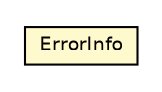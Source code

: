 #!/usr/local/bin/dot
#
# Class diagram 
# Generated by UMLGraph version R5_6-24-gf6e263 (http://www.umlgraph.org/)
#

digraph G {
	edge [fontname="Helvetica",fontsize=10,labelfontname="Helvetica",labelfontsize=10];
	node [fontname="Helvetica",fontsize=10,shape=plaintext];
	nodesep=0.25;
	ranksep=0.5;
	// net.ljcomputing.core.controler.ErrorInfo
	c1726 [label=<<table title="net.ljcomputing.core.controler.ErrorInfo" border="0" cellborder="1" cellspacing="0" cellpadding="2" port="p" bgcolor="lemonChiffon" href="./ErrorInfo.html">
		<tr><td><table border="0" cellspacing="0" cellpadding="1">
<tr><td align="center" balign="center"> ErrorInfo </td></tr>
		</table></td></tr>
		</table>>, URL="./ErrorInfo.html", fontname="Helvetica", fontcolor="black", fontsize=9.0];
}


